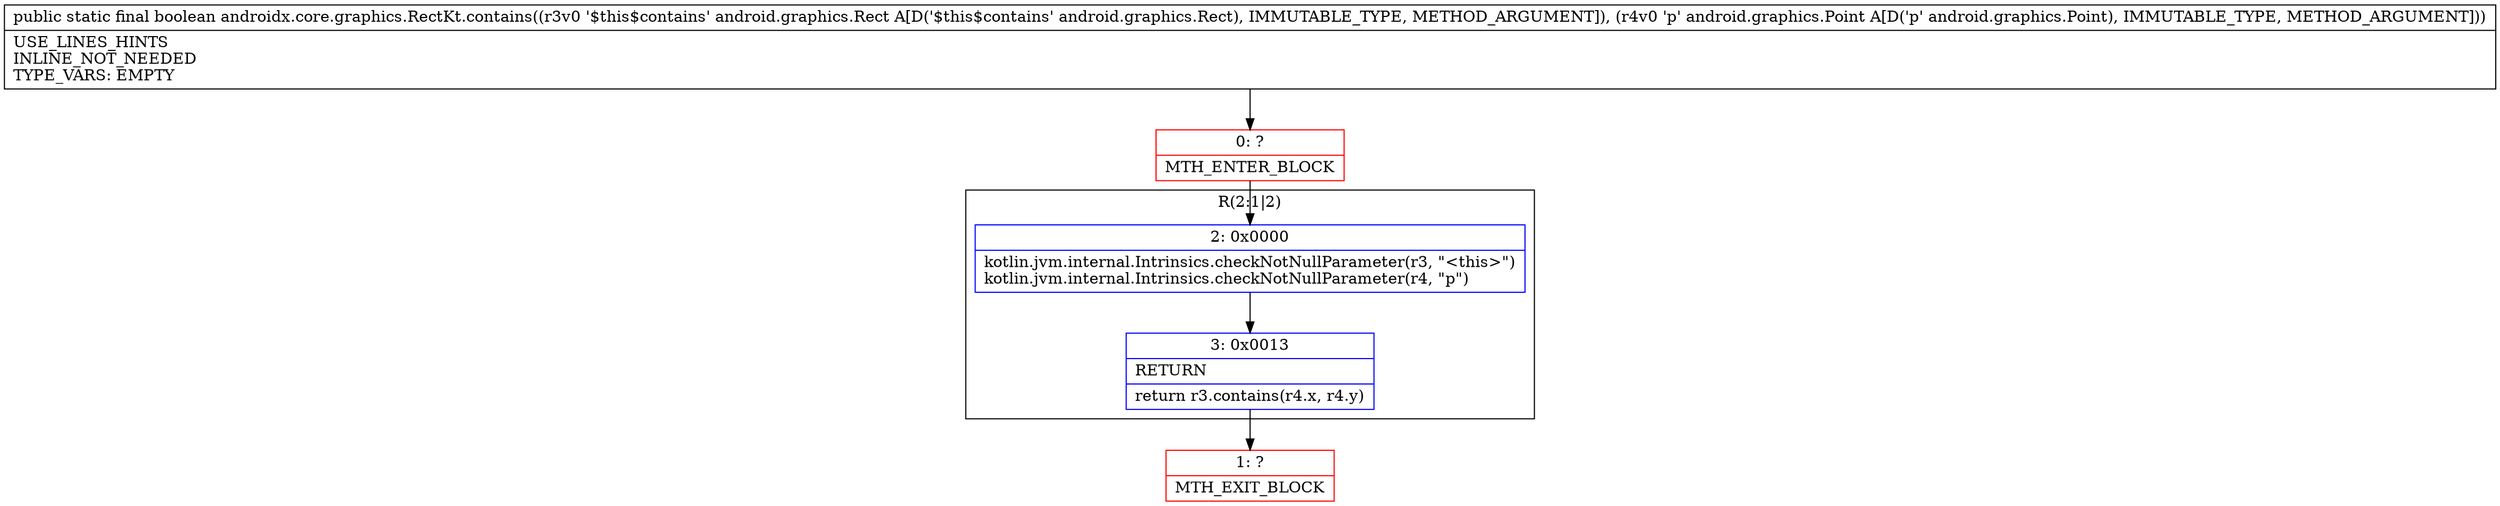 digraph "CFG forandroidx.core.graphics.RectKt.contains(Landroid\/graphics\/Rect;Landroid\/graphics\/Point;)Z" {
subgraph cluster_Region_247447489 {
label = "R(2:1|2)";
node [shape=record,color=blue];
Node_2 [shape=record,label="{2\:\ 0x0000|kotlin.jvm.internal.Intrinsics.checkNotNullParameter(r3, \"\<this\>\")\lkotlin.jvm.internal.Intrinsics.checkNotNullParameter(r4, \"p\")\l}"];
Node_3 [shape=record,label="{3\:\ 0x0013|RETURN\l|return r3.contains(r4.x, r4.y)\l}"];
}
Node_0 [shape=record,color=red,label="{0\:\ ?|MTH_ENTER_BLOCK\l}"];
Node_1 [shape=record,color=red,label="{1\:\ ?|MTH_EXIT_BLOCK\l}"];
MethodNode[shape=record,label="{public static final boolean androidx.core.graphics.RectKt.contains((r3v0 '$this$contains' android.graphics.Rect A[D('$this$contains' android.graphics.Rect), IMMUTABLE_TYPE, METHOD_ARGUMENT]), (r4v0 'p' android.graphics.Point A[D('p' android.graphics.Point), IMMUTABLE_TYPE, METHOD_ARGUMENT]))  | USE_LINES_HINTS\lINLINE_NOT_NEEDED\lTYPE_VARS: EMPTY\l}"];
MethodNode -> Node_0;Node_2 -> Node_3;
Node_3 -> Node_1;
Node_0 -> Node_2;
}

